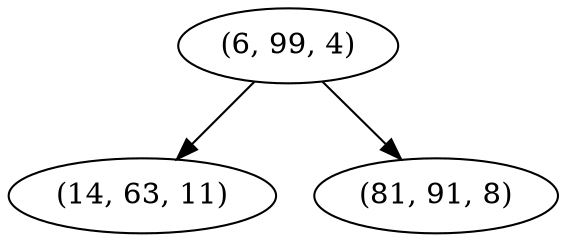 digraph tree {
    "(6, 99, 4)";
    "(14, 63, 11)";
    "(81, 91, 8)";
    "(6, 99, 4)" -> "(14, 63, 11)";
    "(6, 99, 4)" -> "(81, 91, 8)";
}
